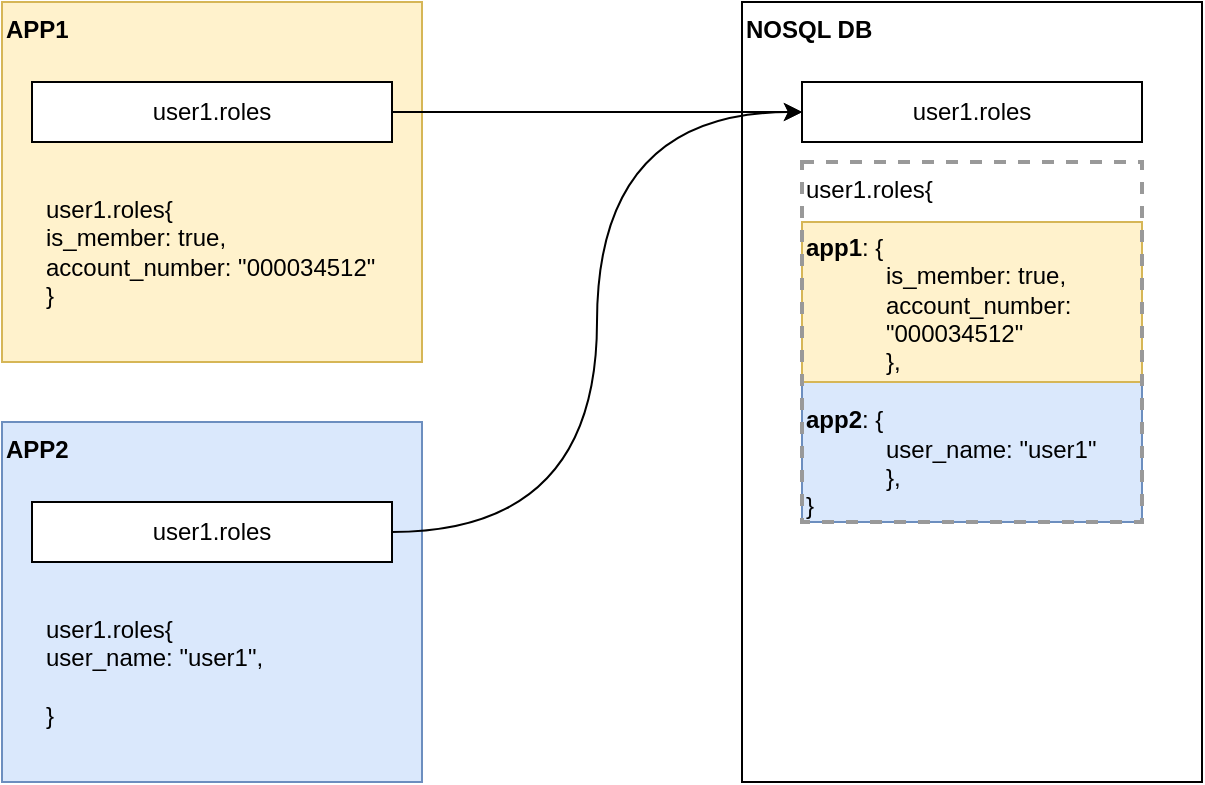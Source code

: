 <mxfile version="15.9.4" type="device"><diagram id="9iLEHrrDACdDgLDahLKX" name="Page-1"><mxGraphModel dx="1102" dy="882" grid="1" gridSize="10" guides="1" tooltips="1" connect="1" arrows="1" fold="1" page="1" pageScale="1" pageWidth="827" pageHeight="1169" math="0" shadow="0"><root><mxCell id="0"/><mxCell id="1" parent="0"/><mxCell id="HTDVtZG7WeQ7QQtocWmt-15" value="" style="group" vertex="1" connectable="0" parent="1"><mxGeometry x="390" y="10" width="230" height="390" as="geometry"/></mxCell><mxCell id="HTDVtZG7WeQ7QQtocWmt-4" value="NOSQL DB" style="rounded=0;whiteSpace=wrap;html=1;fontStyle=1;align=left;verticalAlign=top;" vertex="1" parent="HTDVtZG7WeQ7QQtocWmt-15"><mxGeometry width="230" height="390" as="geometry"/></mxCell><mxCell id="HTDVtZG7WeQ7QQtocWmt-5" value="user1.roles" style="rounded=0;whiteSpace=wrap;html=1;" vertex="1" parent="HTDVtZG7WeQ7QQtocWmt-15"><mxGeometry x="30" y="40" width="170" height="30" as="geometry"/></mxCell><mxCell id="HTDVtZG7WeQ7QQtocWmt-13" value="" style="rounded=0;whiteSpace=wrap;html=1;fillColor=#dae8fc;strokeColor=#6c8ebf;" vertex="1" parent="HTDVtZG7WeQ7QQtocWmt-15"><mxGeometry x="30" y="190" width="170" height="70" as="geometry"/></mxCell><mxCell id="HTDVtZG7WeQ7QQtocWmt-14" value="" style="rounded=0;whiteSpace=wrap;html=1;fillColor=#fff2cc;strokeColor=#d6b656;" vertex="1" parent="HTDVtZG7WeQ7QQtocWmt-15"><mxGeometry x="30" y="110" width="170" height="80" as="geometry"/></mxCell><mxCell id="HTDVtZG7WeQ7QQtocWmt-12" value="user1.roles{&lt;br&gt;&lt;br&gt;&lt;b&gt;app1&lt;/b&gt;: {&lt;br&gt;&lt;blockquote style=&quot;margin: 0 0 0 40px ; border: none ; padding: 0px&quot;&gt;is_member: true,&lt;br&gt;account_number: &quot;000034512&quot;&lt;br&gt;},&lt;br&gt;&lt;/blockquote&gt;&lt;br&gt;&lt;b&gt;app2&lt;/b&gt;: {&lt;br&gt;&lt;blockquote style=&quot;margin: 0px 0px 0px 40px ; border: none ; padding: 0px&quot;&gt;user_name: &quot;user1&quot;&lt;br&gt;},&lt;/blockquote&gt;}" style="text;html=1;align=left;verticalAlign=top;whiteSpace=wrap;rounded=0;strokeColor=#999999;strokeWidth=2;dashed=1;" vertex="1" parent="HTDVtZG7WeQ7QQtocWmt-15"><mxGeometry x="30" y="80" width="170" height="180" as="geometry"/></mxCell><mxCell id="HTDVtZG7WeQ7QQtocWmt-16" value="" style="group" vertex="1" connectable="0" parent="1"><mxGeometry x="20" y="10" width="210" height="180" as="geometry"/></mxCell><mxCell id="HTDVtZG7WeQ7QQtocWmt-1" value="APP1" style="rounded=0;whiteSpace=wrap;html=1;verticalAlign=top;align=left;fontStyle=1;fillColor=#fff2cc;strokeColor=#d6b656;" vertex="1" parent="HTDVtZG7WeQ7QQtocWmt-16"><mxGeometry width="210" height="180" as="geometry"/></mxCell><mxCell id="HTDVtZG7WeQ7QQtocWmt-2" value="user1.roles" style="rounded=0;whiteSpace=wrap;html=1;" vertex="1" parent="HTDVtZG7WeQ7QQtocWmt-16"><mxGeometry x="15" y="40" width="180" height="30" as="geometry"/></mxCell><mxCell id="HTDVtZG7WeQ7QQtocWmt-6" value="user1.roles{&lt;br&gt;is_member: true,&lt;br&gt;account_number: &quot;000034512&quot;&lt;br&gt;}" style="text;html=1;strokeColor=none;fillColor=none;align=left;verticalAlign=top;whiteSpace=wrap;rounded=0;" vertex="1" parent="HTDVtZG7WeQ7QQtocWmt-16"><mxGeometry x="20" y="90" width="170" height="70" as="geometry"/></mxCell><mxCell id="HTDVtZG7WeQ7QQtocWmt-17" value="" style="group" vertex="1" connectable="0" parent="1"><mxGeometry x="20" y="220" width="210" height="180" as="geometry"/></mxCell><mxCell id="HTDVtZG7WeQ7QQtocWmt-7" value="APP2" style="rounded=0;whiteSpace=wrap;html=1;verticalAlign=top;align=left;fontStyle=1;fillColor=#dae8fc;strokeColor=#6c8ebf;" vertex="1" parent="HTDVtZG7WeQ7QQtocWmt-17"><mxGeometry width="210" height="180" as="geometry"/></mxCell><mxCell id="HTDVtZG7WeQ7QQtocWmt-8" value="user1.roles" style="rounded=0;whiteSpace=wrap;html=1;" vertex="1" parent="HTDVtZG7WeQ7QQtocWmt-17"><mxGeometry x="15" y="40" width="180" height="30" as="geometry"/></mxCell><mxCell id="HTDVtZG7WeQ7QQtocWmt-9" value="user1.roles{&lt;br&gt;user_name: &quot;user1&quot;,&lt;br&gt;&lt;br&gt;}" style="text;html=1;strokeColor=none;fillColor=none;align=left;verticalAlign=top;whiteSpace=wrap;rounded=0;" vertex="1" parent="HTDVtZG7WeQ7QQtocWmt-17"><mxGeometry x="20" y="90" width="170" height="70" as="geometry"/></mxCell><mxCell id="HTDVtZG7WeQ7QQtocWmt-11" style="edgeStyle=orthogonalEdgeStyle;curved=1;rounded=0;orthogonalLoop=1;jettySize=auto;html=1;" edge="1" parent="1" source="HTDVtZG7WeQ7QQtocWmt-2" target="HTDVtZG7WeQ7QQtocWmt-5"><mxGeometry relative="1" as="geometry"/></mxCell><mxCell id="HTDVtZG7WeQ7QQtocWmt-10" style="edgeStyle=orthogonalEdgeStyle;rounded=0;orthogonalLoop=1;jettySize=auto;html=1;entryX=0;entryY=0.5;entryDx=0;entryDy=0;curved=1;" edge="1" parent="1" source="HTDVtZG7WeQ7QQtocWmt-8" target="HTDVtZG7WeQ7QQtocWmt-5"><mxGeometry relative="1" as="geometry"/></mxCell></root></mxGraphModel></diagram></mxfile>